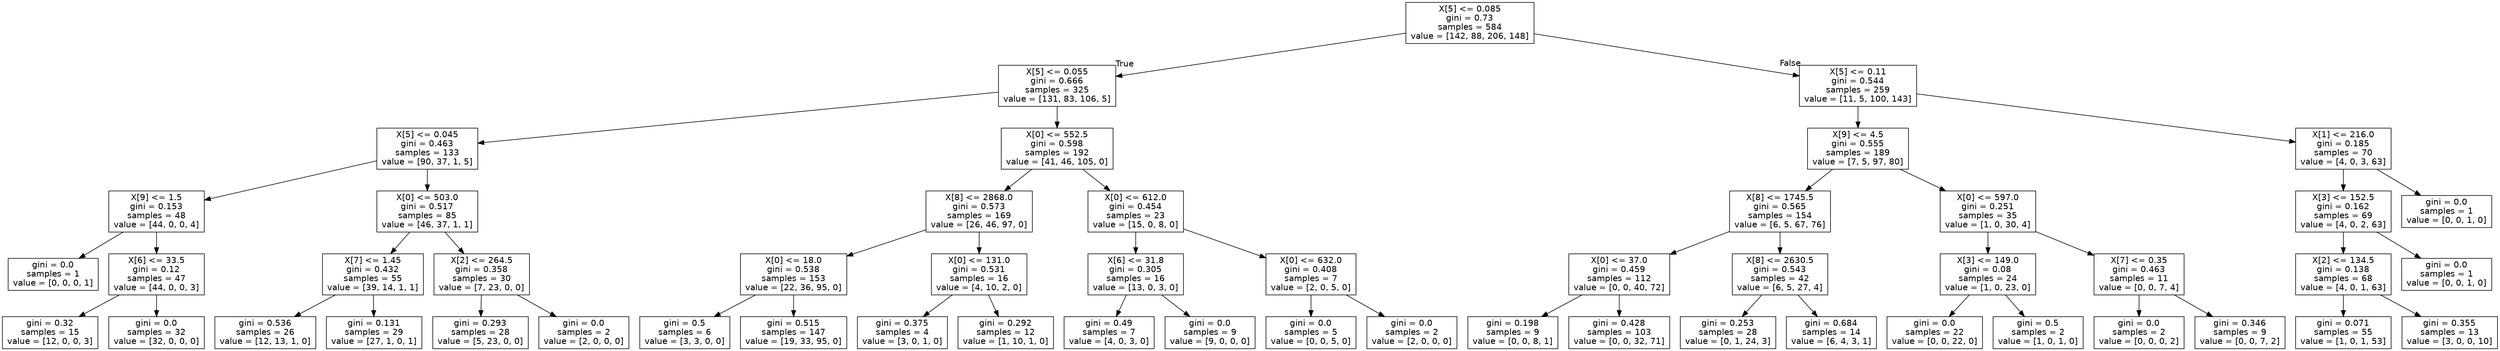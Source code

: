 digraph Tree {
node [shape=box, fontname="helvetica"] ;
edge [fontname="helvetica"] ;
0 [label="X[5] <= 0.085\ngini = 0.73\nsamples = 584\nvalue = [142, 88, 206, 148]"] ;
1 [label="X[5] <= 0.055\ngini = 0.666\nsamples = 325\nvalue = [131, 83, 106, 5]"] ;
0 -> 1 [labeldistance=2.5, labelangle=45, headlabel="True"] ;
2 [label="X[5] <= 0.045\ngini = 0.463\nsamples = 133\nvalue = [90, 37, 1, 5]"] ;
1 -> 2 ;
3 [label="X[9] <= 1.5\ngini = 0.153\nsamples = 48\nvalue = [44, 0, 0, 4]"] ;
2 -> 3 ;
4 [label="gini = 0.0\nsamples = 1\nvalue = [0, 0, 0, 1]"] ;
3 -> 4 ;
5 [label="X[6] <= 33.5\ngini = 0.12\nsamples = 47\nvalue = [44, 0, 0, 3]"] ;
3 -> 5 ;
6 [label="gini = 0.32\nsamples = 15\nvalue = [12, 0, 0, 3]"] ;
5 -> 6 ;
7 [label="gini = 0.0\nsamples = 32\nvalue = [32, 0, 0, 0]"] ;
5 -> 7 ;
8 [label="X[0] <= 503.0\ngini = 0.517\nsamples = 85\nvalue = [46, 37, 1, 1]"] ;
2 -> 8 ;
9 [label="X[7] <= 1.45\ngini = 0.432\nsamples = 55\nvalue = [39, 14, 1, 1]"] ;
8 -> 9 ;
10 [label="gini = 0.536\nsamples = 26\nvalue = [12, 13, 1, 0]"] ;
9 -> 10 ;
11 [label="gini = 0.131\nsamples = 29\nvalue = [27, 1, 0, 1]"] ;
9 -> 11 ;
12 [label="X[2] <= 264.5\ngini = 0.358\nsamples = 30\nvalue = [7, 23, 0, 0]"] ;
8 -> 12 ;
13 [label="gini = 0.293\nsamples = 28\nvalue = [5, 23, 0, 0]"] ;
12 -> 13 ;
14 [label="gini = 0.0\nsamples = 2\nvalue = [2, 0, 0, 0]"] ;
12 -> 14 ;
15 [label="X[0] <= 552.5\ngini = 0.598\nsamples = 192\nvalue = [41, 46, 105, 0]"] ;
1 -> 15 ;
16 [label="X[8] <= 2868.0\ngini = 0.573\nsamples = 169\nvalue = [26, 46, 97, 0]"] ;
15 -> 16 ;
17 [label="X[0] <= 18.0\ngini = 0.538\nsamples = 153\nvalue = [22, 36, 95, 0]"] ;
16 -> 17 ;
18 [label="gini = 0.5\nsamples = 6\nvalue = [3, 3, 0, 0]"] ;
17 -> 18 ;
19 [label="gini = 0.515\nsamples = 147\nvalue = [19, 33, 95, 0]"] ;
17 -> 19 ;
20 [label="X[0] <= 131.0\ngini = 0.531\nsamples = 16\nvalue = [4, 10, 2, 0]"] ;
16 -> 20 ;
21 [label="gini = 0.375\nsamples = 4\nvalue = [3, 0, 1, 0]"] ;
20 -> 21 ;
22 [label="gini = 0.292\nsamples = 12\nvalue = [1, 10, 1, 0]"] ;
20 -> 22 ;
23 [label="X[0] <= 612.0\ngini = 0.454\nsamples = 23\nvalue = [15, 0, 8, 0]"] ;
15 -> 23 ;
24 [label="X[6] <= 31.8\ngini = 0.305\nsamples = 16\nvalue = [13, 0, 3, 0]"] ;
23 -> 24 ;
25 [label="gini = 0.49\nsamples = 7\nvalue = [4, 0, 3, 0]"] ;
24 -> 25 ;
26 [label="gini = 0.0\nsamples = 9\nvalue = [9, 0, 0, 0]"] ;
24 -> 26 ;
27 [label="X[0] <= 632.0\ngini = 0.408\nsamples = 7\nvalue = [2, 0, 5, 0]"] ;
23 -> 27 ;
28 [label="gini = 0.0\nsamples = 5\nvalue = [0, 0, 5, 0]"] ;
27 -> 28 ;
29 [label="gini = 0.0\nsamples = 2\nvalue = [2, 0, 0, 0]"] ;
27 -> 29 ;
30 [label="X[5] <= 0.11\ngini = 0.544\nsamples = 259\nvalue = [11, 5, 100, 143]"] ;
0 -> 30 [labeldistance=2.5, labelangle=-45, headlabel="False"] ;
31 [label="X[9] <= 4.5\ngini = 0.555\nsamples = 189\nvalue = [7, 5, 97, 80]"] ;
30 -> 31 ;
32 [label="X[8] <= 1745.5\ngini = 0.565\nsamples = 154\nvalue = [6, 5, 67, 76]"] ;
31 -> 32 ;
33 [label="X[0] <= 37.0\ngini = 0.459\nsamples = 112\nvalue = [0, 0, 40, 72]"] ;
32 -> 33 ;
34 [label="gini = 0.198\nsamples = 9\nvalue = [0, 0, 8, 1]"] ;
33 -> 34 ;
35 [label="gini = 0.428\nsamples = 103\nvalue = [0, 0, 32, 71]"] ;
33 -> 35 ;
36 [label="X[8] <= 2630.5\ngini = 0.543\nsamples = 42\nvalue = [6, 5, 27, 4]"] ;
32 -> 36 ;
37 [label="gini = 0.253\nsamples = 28\nvalue = [0, 1, 24, 3]"] ;
36 -> 37 ;
38 [label="gini = 0.684\nsamples = 14\nvalue = [6, 4, 3, 1]"] ;
36 -> 38 ;
39 [label="X[0] <= 597.0\ngini = 0.251\nsamples = 35\nvalue = [1, 0, 30, 4]"] ;
31 -> 39 ;
40 [label="X[3] <= 149.0\ngini = 0.08\nsamples = 24\nvalue = [1, 0, 23, 0]"] ;
39 -> 40 ;
41 [label="gini = 0.0\nsamples = 22\nvalue = [0, 0, 22, 0]"] ;
40 -> 41 ;
42 [label="gini = 0.5\nsamples = 2\nvalue = [1, 0, 1, 0]"] ;
40 -> 42 ;
43 [label="X[7] <= 0.35\ngini = 0.463\nsamples = 11\nvalue = [0, 0, 7, 4]"] ;
39 -> 43 ;
44 [label="gini = 0.0\nsamples = 2\nvalue = [0, 0, 0, 2]"] ;
43 -> 44 ;
45 [label="gini = 0.346\nsamples = 9\nvalue = [0, 0, 7, 2]"] ;
43 -> 45 ;
46 [label="X[1] <= 216.0\ngini = 0.185\nsamples = 70\nvalue = [4, 0, 3, 63]"] ;
30 -> 46 ;
47 [label="X[3] <= 152.5\ngini = 0.162\nsamples = 69\nvalue = [4, 0, 2, 63]"] ;
46 -> 47 ;
48 [label="X[2] <= 134.5\ngini = 0.138\nsamples = 68\nvalue = [4, 0, 1, 63]"] ;
47 -> 48 ;
49 [label="gini = 0.071\nsamples = 55\nvalue = [1, 0, 1, 53]"] ;
48 -> 49 ;
50 [label="gini = 0.355\nsamples = 13\nvalue = [3, 0, 0, 10]"] ;
48 -> 50 ;
51 [label="gini = 0.0\nsamples = 1\nvalue = [0, 0, 1, 0]"] ;
47 -> 51 ;
52 [label="gini = 0.0\nsamples = 1\nvalue = [0, 0, 1, 0]"] ;
46 -> 52 ;
}